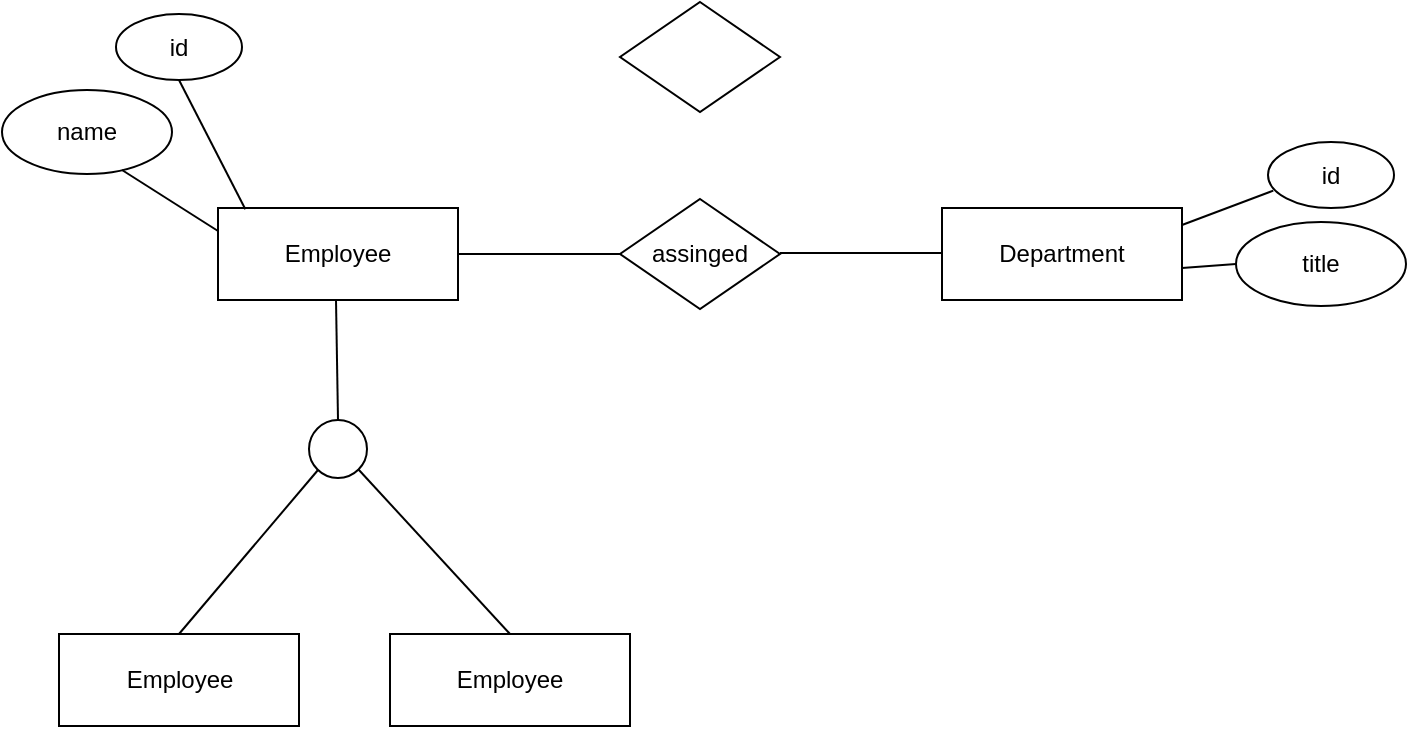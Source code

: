 <mxfile version="24.8.4">
  <diagram name="Page-1" id="0hr3DlJT0ztH3nj2hFJ_">
    <mxGraphModel dx="1186" dy="430" grid="0" gridSize="10" guides="1" tooltips="1" connect="1" arrows="1" fold="1" page="0" pageScale="1" pageWidth="827" pageHeight="1169" math="0" shadow="0">
      <root>
        <mxCell id="0" />
        <mxCell id="1" parent="0" />
        <mxCell id="ep430TZBk44aF3sjE94q-1" value="Employee" style="rounded=0;whiteSpace=wrap;html=1;" vertex="1" parent="1">
          <mxGeometry x="-61" y="166" width="120" height="46" as="geometry" />
        </mxCell>
        <mxCell id="ep430TZBk44aF3sjE94q-2" value="assinged" style="rhombus;whiteSpace=wrap;html=1;" vertex="1" parent="1">
          <mxGeometry x="140" y="161.5" width="80" height="55" as="geometry" />
        </mxCell>
        <mxCell id="ep430TZBk44aF3sjE94q-3" value="Department" style="rounded=0;whiteSpace=wrap;html=1;" vertex="1" parent="1">
          <mxGeometry x="301" y="166" width="120" height="46" as="geometry" />
        </mxCell>
        <mxCell id="ep430TZBk44aF3sjE94q-8" value="" style="endArrow=none;html=1;rounded=0;fontSize=12;startSize=8;endSize=8;curved=1;entryX=0;entryY=0.5;entryDx=0;entryDy=0;exitX=1;exitY=0.5;exitDx=0;exitDy=0;" edge="1" parent="1" source="ep430TZBk44aF3sjE94q-1" target="ep430TZBk44aF3sjE94q-2">
          <mxGeometry width="50" height="50" relative="1" as="geometry">
            <mxPoint x="66" y="197" as="sourcePoint" />
            <mxPoint x="110" y="144" as="targetPoint" />
          </mxGeometry>
        </mxCell>
        <mxCell id="ep430TZBk44aF3sjE94q-9" value="" style="rhombus;whiteSpace=wrap;html=1;" vertex="1" parent="1">
          <mxGeometry x="140" y="63" width="80" height="55" as="geometry" />
        </mxCell>
        <mxCell id="ep430TZBk44aF3sjE94q-10" value="" style="endArrow=none;html=1;rounded=0;fontSize=12;startSize=8;endSize=8;curved=1;entryX=0;entryY=0.5;entryDx=0;entryDy=0;exitX=1;exitY=0.5;exitDx=0;exitDy=0;" edge="1" parent="1">
          <mxGeometry width="50" height="50" relative="1" as="geometry">
            <mxPoint x="220" y="188.5" as="sourcePoint" />
            <mxPoint x="301" y="188.5" as="targetPoint" />
          </mxGeometry>
        </mxCell>
        <mxCell id="ep430TZBk44aF3sjE94q-11" value="title" style="ellipse;whiteSpace=wrap;html=1;" vertex="1" parent="1">
          <mxGeometry x="448" y="173" width="85" height="42" as="geometry" />
        </mxCell>
        <mxCell id="ep430TZBk44aF3sjE94q-12" value="id" style="ellipse;whiteSpace=wrap;html=1;" vertex="1" parent="1">
          <mxGeometry x="464" y="133" width="63" height="33" as="geometry" />
        </mxCell>
        <mxCell id="ep430TZBk44aF3sjE94q-14" value="" style="endArrow=none;html=1;rounded=0;fontSize=12;startSize=8;endSize=8;curved=1;entryX=0.042;entryY=0.737;entryDx=0;entryDy=0;entryPerimeter=0;" edge="1" parent="1" target="ep430TZBk44aF3sjE94q-12">
          <mxGeometry width="50" height="50" relative="1" as="geometry">
            <mxPoint x="421" y="174.5" as="sourcePoint" />
            <mxPoint x="471" y="124.5" as="targetPoint" />
          </mxGeometry>
        </mxCell>
        <mxCell id="ep430TZBk44aF3sjE94q-15" value="" style="endArrow=none;html=1;rounded=0;fontSize=12;startSize=8;endSize=8;curved=1;entryX=0;entryY=0.5;entryDx=0;entryDy=0;" edge="1" parent="1" target="ep430TZBk44aF3sjE94q-11">
          <mxGeometry width="50" height="50" relative="1" as="geometry">
            <mxPoint x="421" y="196" as="sourcePoint" />
            <mxPoint x="471" y="146" as="targetPoint" />
          </mxGeometry>
        </mxCell>
        <mxCell id="ep430TZBk44aF3sjE94q-18" value="id" style="ellipse;whiteSpace=wrap;html=1;" vertex="1" parent="1">
          <mxGeometry x="-112" y="69" width="63" height="33" as="geometry" />
        </mxCell>
        <mxCell id="ep430TZBk44aF3sjE94q-19" value="name" style="ellipse;whiteSpace=wrap;html=1;" vertex="1" parent="1">
          <mxGeometry x="-169" y="107" width="85" height="42" as="geometry" />
        </mxCell>
        <mxCell id="ep430TZBk44aF3sjE94q-20" value="" style="endArrow=none;html=1;rounded=0;fontSize=12;startSize=8;endSize=8;curved=1;exitX=0;exitY=0.25;exitDx=0;exitDy=0;" edge="1" parent="1" source="ep430TZBk44aF3sjE94q-1">
          <mxGeometry width="50" height="50" relative="1" as="geometry">
            <mxPoint x="-39" y="149" as="sourcePoint" />
            <mxPoint x="-109" y="147" as="targetPoint" />
          </mxGeometry>
        </mxCell>
        <mxCell id="ep430TZBk44aF3sjE94q-21" value="" style="endArrow=none;html=1;rounded=0;fontSize=12;startSize=8;endSize=8;curved=1;exitX=0.114;exitY=0.014;exitDx=0;exitDy=0;entryX=0.5;entryY=1;entryDx=0;entryDy=0;exitPerimeter=0;" edge="1" parent="1" source="ep430TZBk44aF3sjE94q-1" target="ep430TZBk44aF3sjE94q-18">
          <mxGeometry width="50" height="50" relative="1" as="geometry">
            <mxPoint x="-80" y="155" as="sourcePoint" />
            <mxPoint x="-30" y="105" as="targetPoint" />
          </mxGeometry>
        </mxCell>
        <mxCell id="ep430TZBk44aF3sjE94q-22" value="" style="ellipse;whiteSpace=wrap;html=1;aspect=fixed;" vertex="1" parent="1">
          <mxGeometry x="-15.5" y="272" width="29" height="29" as="geometry" />
        </mxCell>
        <mxCell id="ep430TZBk44aF3sjE94q-23" value="" style="endArrow=none;html=1;rounded=0;fontSize=12;startSize=8;endSize=8;curved=1;exitX=0.5;exitY=0;exitDx=0;exitDy=0;" edge="1" parent="1" source="ep430TZBk44aF3sjE94q-22">
          <mxGeometry width="50" height="50" relative="1" as="geometry">
            <mxPoint x="-52" y="262" as="sourcePoint" />
            <mxPoint x="-2" y="212" as="targetPoint" />
          </mxGeometry>
        </mxCell>
        <mxCell id="ep430TZBk44aF3sjE94q-24" value="Employee" style="rounded=0;whiteSpace=wrap;html=1;" vertex="1" parent="1">
          <mxGeometry x="-140.5" y="379" width="120" height="46" as="geometry" />
        </mxCell>
        <mxCell id="ep430TZBk44aF3sjE94q-25" value="Employee" style="rounded=0;whiteSpace=wrap;html=1;" vertex="1" parent="1">
          <mxGeometry x="25" y="379" width="120" height="46" as="geometry" />
        </mxCell>
        <mxCell id="ep430TZBk44aF3sjE94q-26" value="" style="endArrow=none;html=1;rounded=0;fontSize=12;startSize=8;endSize=8;curved=1;exitX=0.5;exitY=0;exitDx=0;exitDy=0;" edge="1" parent="1" source="ep430TZBk44aF3sjE94q-24">
          <mxGeometry width="50" height="50" relative="1" as="geometry">
            <mxPoint x="-61" y="347" as="sourcePoint" />
            <mxPoint x="-11" y="297" as="targetPoint" />
          </mxGeometry>
        </mxCell>
        <mxCell id="ep430TZBk44aF3sjE94q-28" value="" style="endArrow=none;html=1;rounded=0;fontSize=12;startSize=8;endSize=8;curved=1;entryX=1;entryY=1;entryDx=0;entryDy=0;exitX=0.5;exitY=0;exitDx=0;exitDy=0;" edge="1" parent="1" source="ep430TZBk44aF3sjE94q-25" target="ep430TZBk44aF3sjE94q-22">
          <mxGeometry width="50" height="50" relative="1" as="geometry">
            <mxPoint x="133" y="327" as="sourcePoint" />
            <mxPoint x="10" y="295" as="targetPoint" />
          </mxGeometry>
        </mxCell>
      </root>
    </mxGraphModel>
  </diagram>
</mxfile>
